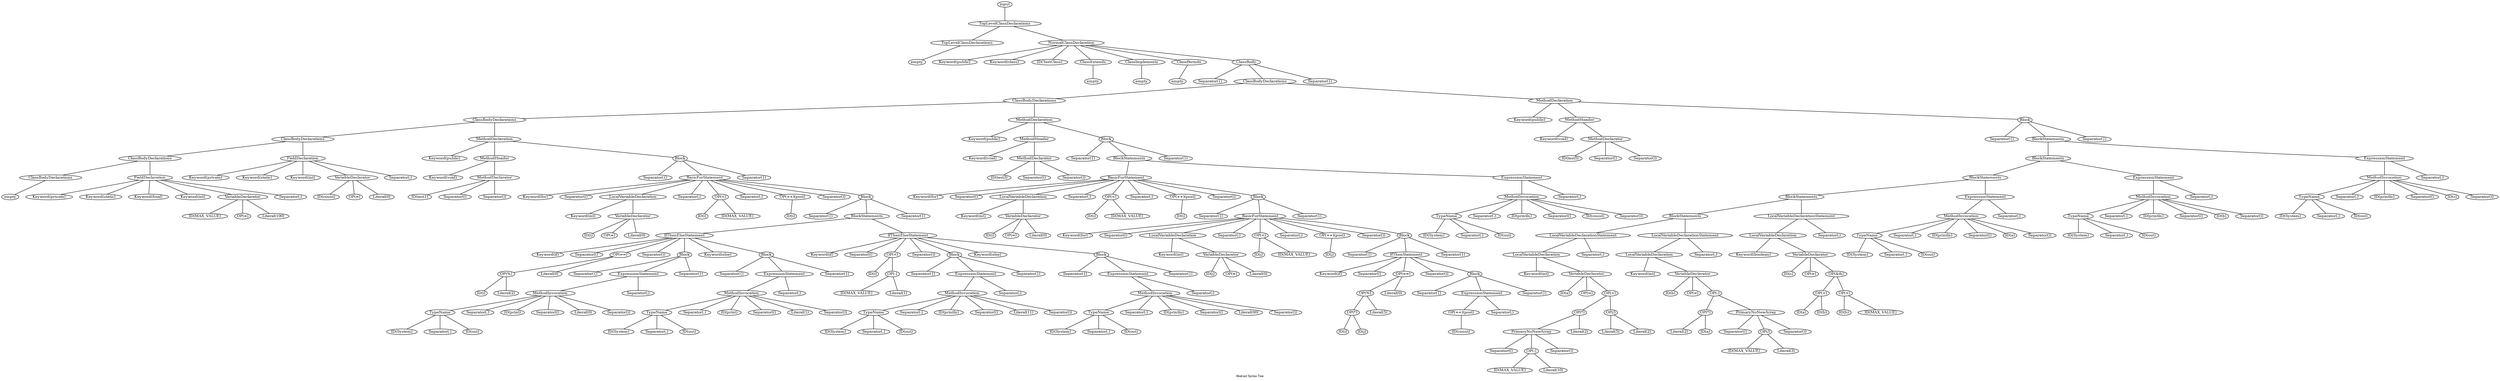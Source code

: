 // dot -Tps out.dot -o out.ps

graph "Abstract Syntax Tree"
{
	fontname="Helvetica,Arial,sans-serif"
	node [fontsize=10, width=".2", height=".2", margin=0]
	edge [fontsize=6]
	graph[fontsize=8];

	label="Abstract Syntax Tree"

	n338 ;
	n338 [label="input"] ;
	n338 -- n337 ;

	n337 ;
	n337 [label="TopLevelClassDeclarations"] ;
	n337 -- n0 ;
	n337 -- n334 ;

	n0 ;
	n0 [label="TopLevelClassDeclarations"] ;
	n0 -- n1 ;

	n334 ;
	n334 [label="NormalClassDeclaration"] ;
	n334 -- n2 ;
	n334 -- n335 ;
	n334 -- n336 ;
	n334 -- n3 ;
	n334 -- n5 ;
	n334 -- n7 ;
	n334 -- n331 ;

	n1 ;
	n1 [label="empty"] ;

	n2 ;
	n2 [label="Keyword(public)"] ;

	n335 ;
	n335 [label="Keyword(class)"] ;

	n336 ;
	n336 [label="ID(TestClass)"] ;

	n3 ;
	n3 [label="ClassExtends"] ;
	n3 -- n4 ;

	n5 ;
	n5 [label="ClassImplements"] ;
	n5 -- n6 ;

	n7 ;
	n7 [label="ClassPermits"] ;
	n7 -- n8 ;

	n331 ;
	n331 [label="ClassBody"] ;
	n331 -- n332 ;
	n331 -- n330 ;
	n331 -- n333 ;

	n4 ;
	n4 [label="empty"] ;

	n6 ;
	n6 [label="empty"] ;

	n8 ;
	n8 [label="empty"] ;

	n332 ;
	n332 [label="Separator({)"] ;

	n330 ;
	n330 [label="ClassBodyDeclarations"] ;
	n330 -- n227 ;
	n330 -- n329 ;

	n333 ;
	n333 [label="Separator(})"] ;

	n227 ;
	n227 [label="ClassBodyDeclarations"] ;
	n227 -- n144 ;
	n227 -- n226 ;

	n329 ;
	n329 [label="MethodDeclaration"] ;
	n329 -- n228 ;
	n329 -- n233 ;
	n329 -- n326 ;

	n144 ;
	n144 [label="ClassBodyDeclarations"] ;
	n144 -- n31 ;
	n144 -- n143 ;

	n226 ;
	n226 [label="MethodDeclaration"] ;
	n226 -- n145 ;
	n226 -- n150 ;
	n226 -- n223 ;

	n228 ;
	n228 [label="Keyword(public)"] ;

	n233 ;
	n233 [label="MethodHeader"] ;
	n233 -- n234 ;
	n233 -- n229 ;

	n326 ;
	n326 [label="Block"] ;
	n326 -- n327 ;
	n326 -- n325 ;
	n326 -- n328 ;

	n31 ;
	n31 [label="ClassBodyDeclarations"] ;
	n31 -- n21 ;
	n31 -- n28 ;

	n143 ;
	n143 [label="MethodDeclaration"] ;
	n143 -- n32 ;
	n143 -- n37 ;
	n143 -- n140 ;

	n145 ;
	n145 [label="Keyword(public)"] ;

	n150 ;
	n150 [label="MethodHeader"] ;
	n150 -- n151 ;
	n150 -- n146 ;

	n223 ;
	n223 [label="Block"] ;
	n223 -- n224 ;
	n223 -- n222 ;
	n223 -- n225 ;

	n234 ;
	n234 [label="Keyword(void)"] ;

	n229 ;
	n229 [label="MethodDeclarator"] ;
	n229 -- n230 ;
	n229 -- n231 ;
	n229 -- n232 ;

	n327 ;
	n327 [label="Separator({)"] ;

	n325 ;
	n325 [label="BlockStatements"] ;
	n325 -- n312 ;
	n325 -- n323 ;

	n328 ;
	n328 [label="Separator(})"] ;

	n21 ;
	n21 [label="ClassBodyDeclarations"] ;
	n21 -- n9 ;
	n21 -- n17 ;

	n28 ;
	n28 [label="FieldDeclaration"] ;
	n28 -- n22 ;
	n28 -- n29 ;
	n28 -- n23 ;
	n28 -- n26 ;
	n28 -- n30 ;

	n32 ;
	n32 [label="Keyword(public)"] ;

	n37 ;
	n37 [label="MethodHeader"] ;
	n37 -- n38 ;
	n37 -- n33 ;

	n140 ;
	n140 [label="Block"] ;
	n140 -- n141 ;
	n140 -- n134 ;
	n140 -- n142 ;

	n151 ;
	n151 [label="Keyword(void)"] ;

	n146 ;
	n146 [label="MethodDeclarator"] ;
	n146 -- n147 ;
	n146 -- n148 ;
	n146 -- n149 ;

	n224 ;
	n224 [label="Separator({)"] ;

	n222 ;
	n222 [label="BlockStatements"] ;
	n222 -- n204 ;
	n222 -- n220 ;

	n225 ;
	n225 [label="Separator(})"] ;

	n230 ;
	n230 [label="ID(test5)"] ;

	n231 ;
	n231 [label="Separator(()"] ;

	n232 ;
	n232 [label="Separator())"] ;

	n312 ;
	n312 [label="BlockStatements"] ;
	n312 -- n299 ;
	n312 -- n310 ;

	n323 ;
	n323 [label="ExpressionStatement"] ;
	n323 -- n318 ;
	n323 -- n324 ;

	n9 ;
	n9 [label="ClassBodyDeclarations"] ;
	n9 -- n10 ;

	n17 ;
	n17 [label="FieldDeclaration"] ;
	n17 -- n11 ;
	n17 -- n18 ;
	n17 -- n19 ;
	n17 -- n12 ;
	n17 -- n15 ;
	n17 -- n20 ;

	n22 ;
	n22 [label="Keyword(private)"] ;

	n29 ;
	n29 [label="Keyword(static)"] ;

	n23 ;
	n23 [label="Keyword(int)"] ;

	n26 ;
	n26 [label="VariableDeclarator"] ;
	n26 -- n24 ;
	n26 -- n27 ;
	n26 -- n25 ;

	n30 ;
	n30 [label="Separator(;)"] ;

	n38 ;
	n38 [label="Keyword(void)"] ;

	n33 ;
	n33 [label="MethodDeclarator"] ;
	n33 -- n34 ;
	n33 -- n35 ;
	n33 -- n36 ;

	n141 ;
	n141 [label="Separator({)"] ;

	n134 ;
	n134 [label="BasicForStatement"] ;
	n134 -- n135 ;
	n134 -- n136 ;
	n134 -- n44 ;
	n134 -- n137 ;
	n134 -- n47 ;
	n134 -- n138 ;
	n134 -- n49 ;
	n134 -- n139 ;
	n134 -- n131 ;

	n142 ;
	n142 [label="Separator(})"] ;

	n147 ;
	n147 [label="ID(test3)"] ;

	n148 ;
	n148 [label="Separator(()"] ;

	n149 ;
	n149 [label="Separator())"] ;

	n204 ;
	n204 [label="BasicForStatement"] ;
	n204 -- n205 ;
	n204 -- n206 ;
	n204 -- n157 ;
	n204 -- n207 ;
	n204 -- n160 ;
	n204 -- n208 ;
	n204 -- n162 ;
	n204 -- n209 ;
	n204 -- n201 ;

	n220 ;
	n220 [label="ExpressionStatement"] ;
	n220 -- n215 ;
	n220 -- n221 ;

	n299 ;
	n299 [label="BlockStatements"] ;
	n299 -- n286 ;
	n299 -- n297 ;

	n310 ;
	n310 [label="ExpressionStatement"] ;
	n310 -- n305 ;
	n310 -- n311 ;

	n318 ;
	n318 [label="MethodInvocation"] ;
	n318 -- n314 ;
	n318 -- n319 ;
	n318 -- n320 ;
	n318 -- n321 ;
	n318 -- n317 ;
	n318 -- n322 ;

	n324 ;
	n324 [label="Separator(;)"] ;

	n10 ;
	n10 [label="empty"] ;

	n11 ;
	n11 [label="Keyword(private)"] ;

	n18 ;
	n18 [label="Keyword(static)"] ;

	n19 ;
	n19 [label="Keyword(final)"] ;

	n12 ;
	n12 [label="Keyword(int)"] ;

	n15 ;
	n15 [label="VariableDeclarator"] ;
	n15 -- n13 ;
	n15 -- n16 ;
	n15 -- n14 ;

	n20 ;
	n20 [label="Separator(;)"] ;

	n24 ;
	n24 [label="ID(count)"] ;

	n27 ;
	n27 [label="OP(=)"] ;

	n25 ;
	n25 [label="Literal(0)"] ;

	n34 ;
	n34 [label="ID(test1)"] ;

	n35 ;
	n35 [label="Separator(()"] ;

	n36 ;
	n36 [label="Separator())"] ;

	n135 ;
	n135 [label="Keyword(for)"] ;

	n136 ;
	n136 [label="Separator(()"] ;

	n44 ;
	n44 [label="LocalVariableDeclaration"] ;
	n44 -- n39 ;
	n44 -- n42 ;

	n137 ;
	n137 [label="Separator(;)"] ;

	n47 ;
	n47 [label="OP(<)"] ;
	n47 -- n45 ;
	n47 -- n46 ;

	n138 ;
	n138 [label="Separator(;)"] ;

	n49 ;
	n49 [label="OP(++)(post)"] ;
	n49 -- n48 ;

	n139 ;
	n139 [label="Separator())"] ;

	n131 ;
	n131 [label="Block"] ;
	n131 -- n132 ;
	n131 -- n130 ;
	n131 -- n133 ;

	n205 ;
	n205 [label="Keyword(for)"] ;

	n206 ;
	n206 [label="Separator(()"] ;

	n157 ;
	n157 [label="LocalVariableDeclaration"] ;
	n157 -- n152 ;
	n157 -- n155 ;

	n207 ;
	n207 [label="Separator(;)"] ;

	n160 ;
	n160 [label="OP(<)"] ;
	n160 -- n158 ;
	n160 -- n159 ;

	n208 ;
	n208 [label="Separator(;)"] ;

	n162 ;
	n162 [label="OP(++)(post)"] ;
	n162 -- n161 ;

	n209 ;
	n209 [label="Separator())"] ;

	n201 ;
	n201 [label="Block"] ;
	n201 -- n202 ;
	n201 -- n195 ;
	n201 -- n203 ;

	n215 ;
	n215 [label="MethodInvocation"] ;
	n215 -- n211 ;
	n215 -- n216 ;
	n215 -- n217 ;
	n215 -- n218 ;
	n215 -- n214 ;
	n215 -- n219 ;

	n221 ;
	n221 [label="Separator(;)"] ;

	n286 ;
	n286 [label="BlockStatements"] ;
	n286 -- n271 ;
	n286 -- n284 ;

	n297 ;
	n297 [label="ExpressionStatement"] ;
	n297 -- n292 ;
	n297 -- n298 ;

	n305 ;
	n305 [label="MethodInvocation"] ;
	n305 -- n301 ;
	n305 -- n306 ;
	n305 -- n307 ;
	n305 -- n308 ;
	n305 -- n304 ;
	n305 -- n309 ;

	n311 ;
	n311 [label="Separator(;)"] ;

	n314 ;
	n314 [label="TypeName"] ;
	n314 -- n313 ;
	n314 -- n315 ;
	n314 -- n316 ;

	n319 ;
	n319 [label="Separator(.)"] ;

	n320 ;
	n320 [label="ID(println)"] ;

	n321 ;
	n321 [label="Separator(()"] ;

	n317 ;
	n317 [label="ID(c)"] ;

	n322 ;
	n322 [label="Separator())"] ;

	n13 ;
	n13 [label="ID(MAX_VALUE)"] ;

	n16 ;
	n16 [label="OP(=)"] ;

	n14 ;
	n14 [label="Literal(100)"] ;

	n39 ;
	n39 [label="Keyword(int)"] ;

	n42 ;
	n42 [label="VariableDeclarator"] ;
	n42 -- n40 ;
	n42 -- n43 ;
	n42 -- n41 ;

	n45 ;
	n45 [label="ID(i)"] ;

	n46 ;
	n46 [label="ID(MAX_VALUE)"] ;

	n48 ;
	n48 [label="ID(i)"] ;

	n132 ;
	n132 [label="Separator({)"] ;

	n130 ;
	n130 [label="BlockStatements"] ;
	n130 -- n85 ;
	n130 -- n125 ;

	n133 ;
	n133 [label="Separator(})"] ;

	n152 ;
	n152 [label="Keyword(int)"] ;

	n155 ;
	n155 [label="VariableDeclarator"] ;
	n155 -- n153 ;
	n155 -- n156 ;
	n155 -- n154 ;

	n158 ;
	n158 [label="ID(i)"] ;

	n159 ;
	n159 [label="ID(MAX_VALUE)"] ;

	n161 ;
	n161 [label="ID(i)"] ;

	n202 ;
	n202 [label="Separator({)"] ;

	n195 ;
	n195 [label="BasicForStatement"] ;
	n195 -- n196 ;
	n195 -- n197 ;
	n195 -- n168 ;
	n195 -- n198 ;
	n195 -- n171 ;
	n195 -- n199 ;
	n195 -- n173 ;
	n195 -- n200 ;
	n195 -- n192 ;

	n203 ;
	n203 [label="Separator(})"] ;

	n211 ;
	n211 [label="TypeName"] ;
	n211 -- n210 ;
	n211 -- n212 ;
	n211 -- n213 ;

	n216 ;
	n216 [label="Separator(.)"] ;

	n217 ;
	n217 [label="ID(println)"] ;

	n218 ;
	n218 [label="Separator(()"] ;

	n214 ;
	n214 [label="ID(count)"] ;

	n219 ;
	n219 [label="Separator())"] ;

	n271 ;
	n271 [label="BlockStatements"] ;
	n271 -- n252 ;
	n271 -- n269 ;

	n284 ;
	n284 [label="LocalVariableDeclarationStatement"] ;
	n284 -- n283 ;
	n284 -- n285 ;

	n292 ;
	n292 [label="MethodInvocation"] ;
	n292 -- n288 ;
	n292 -- n293 ;
	n292 -- n294 ;
	n292 -- n295 ;
	n292 -- n291 ;
	n292 -- n296 ;

	n298 ;
	n298 [label="Separator(;)"] ;

	n301 ;
	n301 [label="TypeName"] ;
	n301 -- n300 ;
	n301 -- n302 ;
	n301 -- n303 ;

	n306 ;
	n306 [label="Separator(.)"] ;

	n307 ;
	n307 [label="ID(println)"] ;

	n308 ;
	n308 [label="Separator(()"] ;

	n304 ;
	n304 [label="ID(b)"] ;

	n309 ;
	n309 [label="Separator())"] ;

	n313 ;
	n313 [label="ID(System)"] ;

	n315 ;
	n315 [label="Separator(.)"] ;

	n316 ;
	n316 [label="ID(out)"] ;

	n40 ;
	n40 [label="ID(i)"] ;

	n43 ;
	n43 [label="OP(=)"] ;

	n41 ;
	n41 [label="Literal(0)"] ;

	n85 ;
	n85 [label="IfThenElseStatement"] ;
	n85 -- n86 ;
	n85 -- n87 ;
	n85 -- n54 ;
	n85 -- n88 ;
	n85 -- n67 ;
	n85 -- n89 ;
	n85 -- n82 ;

	n125 ;
	n125 [label="IfThenElseStatement"] ;
	n125 -- n126 ;
	n125 -- n127 ;
	n125 -- n94 ;
	n125 -- n128 ;
	n125 -- n107 ;
	n125 -- n129 ;
	n125 -- n122 ;

	n153 ;
	n153 [label="ID(i)"] ;

	n156 ;
	n156 [label="OP(=)"] ;

	n154 ;
	n154 [label="Literal(0)"] ;

	n196 ;
	n196 [label="Keyword(for)"] ;

	n197 ;
	n197 [label="Separator(()"] ;

	n168 ;
	n168 [label="LocalVariableDeclaration"] ;
	n168 -- n163 ;
	n168 -- n166 ;

	n198 ;
	n198 [label="Separator(;)"] ;

	n171 ;
	n171 [label="OP(<)"] ;
	n171 -- n169 ;
	n171 -- n170 ;

	n199 ;
	n199 [label="Separator(;)"] ;

	n173 ;
	n173 [label="OP(++)(post)"] ;
	n173 -- n172 ;

	n200 ;
	n200 [label="Separator())"] ;

	n192 ;
	n192 [label="Block"] ;
	n192 -- n193 ;
	n192 -- n188 ;
	n192 -- n194 ;

	n210 ;
	n210 [label="ID(System)"] ;

	n212 ;
	n212 [label="Separator(.)"] ;

	n213 ;
	n213 [label="ID(out)"] ;

	n252 ;
	n252 [label="LocalVariableDeclarationStatement"] ;
	n252 -- n251 ;
	n252 -- n253 ;

	n269 ;
	n269 [label="LocalVariableDeclarationStatement"] ;
	n269 -- n268 ;
	n269 -- n270 ;

	n283 ;
	n283 [label="LocalVariableDeclaration"] ;
	n283 -- n272 ;
	n283 -- n281 ;

	n285 ;
	n285 [label="Separator(;)"] ;

	n288 ;
	n288 [label="TypeName"] ;
	n288 -- n287 ;
	n288 -- n289 ;
	n288 -- n290 ;

	n293 ;
	n293 [label="Separator(.)"] ;

	n294 ;
	n294 [label="ID(println)"] ;

	n295 ;
	n295 [label="Separator(()"] ;

	n291 ;
	n291 [label="ID(a)"] ;

	n296 ;
	n296 [label="Separator())"] ;

	n300 ;
	n300 [label="ID(System)"] ;

	n302 ;
	n302 [label="Separator(.)"] ;

	n303 ;
	n303 [label="ID(out)"] ;

	n86 ;
	n86 [label="Keyword(if)"] ;

	n87 ;
	n87 [label="Separator(()"] ;

	n54 ;
	n54 [label="OP(==)"] ;
	n54 -- n52 ;
	n54 -- n53 ;

	n88 ;
	n88 [label="Separator())"] ;

	n67 ;
	n67 [label="Block"] ;
	n67 -- n68 ;
	n67 -- n65 ;
	n67 -- n69 ;

	n89 ;
	n89 [label="Keyword(else)"] ;

	n82 ;
	n82 [label="Block"] ;
	n82 -- n83 ;
	n82 -- n80 ;
	n82 -- n84 ;

	n126 ;
	n126 [label="Keyword(if)"] ;

	n127 ;
	n127 [label="Separator(()"] ;

	n94 ;
	n94 [label="OP(<)"] ;
	n94 -- n90 ;
	n94 -- n93 ;

	n128 ;
	n128 [label="Separator())"] ;

	n107 ;
	n107 [label="Block"] ;
	n107 -- n108 ;
	n107 -- n105 ;
	n107 -- n109 ;

	n129 ;
	n129 [label="Keyword(else)"] ;

	n122 ;
	n122 [label="Block"] ;
	n122 -- n123 ;
	n122 -- n120 ;
	n122 -- n124 ;

	n163 ;
	n163 [label="Keyword(int)"] ;

	n166 ;
	n166 [label="VariableDeclarator"] ;
	n166 -- n164 ;
	n166 -- n167 ;
	n166 -- n165 ;

	n169 ;
	n169 [label="ID(j)"] ;

	n170 ;
	n170 [label="ID(MAX_VALUE)"] ;

	n172 ;
	n172 [label="ID(j)"] ;

	n193 ;
	n193 [label="Separator({)"] ;

	n188 ;
	n188 [label="IfThenStatement"] ;
	n188 -- n189 ;
	n188 -- n190 ;
	n188 -- n180 ;
	n188 -- n191 ;
	n188 -- n185 ;

	n194 ;
	n194 [label="Separator(})"] ;

	n251 ;
	n251 [label="LocalVariableDeclaration"] ;
	n251 -- n235 ;
	n251 -- n249 ;

	n253 ;
	n253 [label="Separator(;)"] ;

	n268 ;
	n268 [label="LocalVariableDeclaration"] ;
	n268 -- n254 ;
	n268 -- n266 ;

	n270 ;
	n270 [label="Separator(;)"] ;

	n272 ;
	n272 [label="Keyword(boolean)"] ;

	n281 ;
	n281 [label="VariableDeclarator"] ;
	n281 -- n273 ;
	n281 -- n282 ;
	n281 -- n280 ;

	n287 ;
	n287 [label="ID(System)"] ;

	n289 ;
	n289 [label="Separator(.)"] ;

	n290 ;
	n290 [label="ID(out)"] ;

	n52 ;
	n52 [label="OP(%)"] ;
	n52 -- n50 ;
	n52 -- n51 ;

	n53 ;
	n53 [label="Literal(0)"] ;

	n68 ;
	n68 [label="Separator({)"] ;

	n65 ;
	n65 [label="ExpressionStatement"] ;
	n65 -- n60 ;
	n65 -- n66 ;

	n69 ;
	n69 [label="Separator(})"] ;

	n83 ;
	n83 [label="Separator({)"] ;

	n80 ;
	n80 [label="ExpressionStatement"] ;
	n80 -- n75 ;
	n80 -- n81 ;

	n84 ;
	n84 [label="Separator(})"] ;

	n90 ;
	n90 [label="ID(i)"] ;

	n93 ;
	n93 [label="OP(-)"] ;
	n93 -- n91 ;
	n93 -- n92 ;

	n108 ;
	n108 [label="Separator({)"] ;

	n105 ;
	n105 [label="ExpressionStatement"] ;
	n105 -- n100 ;
	n105 -- n106 ;

	n109 ;
	n109 [label="Separator(})"] ;

	n123 ;
	n123 [label="Separator({)"] ;

	n120 ;
	n120 [label="ExpressionStatement"] ;
	n120 -- n115 ;
	n120 -- n121 ;

	n124 ;
	n124 [label="Separator(})"] ;

	n164 ;
	n164 [label="ID(j)"] ;

	n167 ;
	n167 [label="OP(=)"] ;

	n165 ;
	n165 [label="Literal(0)"] ;

	n189 ;
	n189 [label="Keyword(if)"] ;

	n190 ;
	n190 [label="Separator(()"] ;

	n180 ;
	n180 [label="OP(==)"] ;
	n180 -- n178 ;
	n180 -- n179 ;

	n191 ;
	n191 [label="Separator())"] ;

	n185 ;
	n185 [label="Block"] ;
	n185 -- n186 ;
	n185 -- n183 ;
	n185 -- n187 ;

	n235 ;
	n235 [label="Keyword(int)"] ;

	n249 ;
	n249 [label="VariableDeclarator"] ;
	n249 -- n236 ;
	n249 -- n250 ;
	n249 -- n248 ;

	n254 ;
	n254 [label="Keyword(int)"] ;

	n266 ;
	n266 [label="VariableDeclarator"] ;
	n266 -- n255 ;
	n266 -- n267 ;
	n266 -- n265 ;

	n273 ;
	n273 [label="ID(c)"] ;

	n282 ;
	n282 [label="OP(=)"] ;

	n280 ;
	n280 [label="OP(&&)"] ;
	n280 -- n276 ;
	n280 -- n279 ;

	n50 ;
	n50 [label="ID(i)"] ;

	n51 ;
	n51 [label="Literal(2)"] ;

	n60 ;
	n60 [label="MethodInvocation"] ;
	n60 -- n56 ;
	n60 -- n61 ;
	n60 -- n62 ;
	n60 -- n63 ;
	n60 -- n59 ;
	n60 -- n64 ;

	n66 ;
	n66 [label="Separator(;)"] ;

	n75 ;
	n75 [label="MethodInvocation"] ;
	n75 -- n71 ;
	n75 -- n76 ;
	n75 -- n77 ;
	n75 -- n78 ;
	n75 -- n74 ;
	n75 -- n79 ;

	n81 ;
	n81 [label="Separator(;)"] ;

	n91 ;
	n91 [label="ID(MAX_VALUE)"] ;

	n92 ;
	n92 [label="Literal(1)"] ;

	n100 ;
	n100 [label="MethodInvocation"] ;
	n100 -- n96 ;
	n100 -- n101 ;
	n100 -- n102 ;
	n100 -- n103 ;
	n100 -- n99 ;
	n100 -- n104 ;

	n106 ;
	n106 [label="Separator(;)"] ;

	n115 ;
	n115 [label="MethodInvocation"] ;
	n115 -- n111 ;
	n115 -- n116 ;
	n115 -- n117 ;
	n115 -- n118 ;
	n115 -- n114 ;
	n115 -- n119 ;

	n121 ;
	n121 [label="Separator(;)"] ;

	n178 ;
	n178 [label="OP(%)"] ;
	n178 -- n176 ;
	n178 -- n177 ;

	n179 ;
	n179 [label="Literal(0)"] ;

	n186 ;
	n186 [label="Separator({)"] ;

	n183 ;
	n183 [label="ExpressionStatement"] ;
	n183 -- n182 ;
	n183 -- n184 ;

	n187 ;
	n187 [label="Separator(})"] ;

	n236 ;
	n236 [label="ID(a)"] ;

	n250 ;
	n250 [label="OP(=)"] ;

	n248 ;
	n248 [label="OP(+)"] ;
	n248 -- n244 ;
	n248 -- n247 ;

	n255 ;
	n255 [label="ID(b)"] ;

	n267 ;
	n267 [label="OP(=)"] ;

	n265 ;
	n265 [label="OP(-)"] ;
	n265 -- n258 ;
	n265 -- n262 ;

	n276 ;
	n276 [label="OP(>)"] ;
	n276 -- n274 ;
	n276 -- n275 ;

	n279 ;
	n279 [label="OP(<)"] ;
	n279 -- n277 ;
	n279 -- n278 ;

	n56 ;
	n56 [label="TypeName"] ;
	n56 -- n55 ;
	n56 -- n57 ;
	n56 -- n58 ;

	n61 ;
	n61 [label="Separator(.)"] ;

	n62 ;
	n62 [label="ID(print)"] ;

	n63 ;
	n63 [label="Separator(()"] ;

	n59 ;
	n59 [label="Literal(0)"] ;

	n64 ;
	n64 [label="Separator())"] ;

	n71 ;
	n71 [label="TypeName"] ;
	n71 -- n70 ;
	n71 -- n72 ;
	n71 -- n73 ;

	n76 ;
	n76 [label="Separator(.)"] ;

	n77 ;
	n77 [label="ID(print)"] ;

	n78 ;
	n78 [label="Separator(()"] ;

	n74 ;
	n74 [label="Literal(1)"] ;

	n79 ;
	n79 [label="Separator())"] ;

	n96 ;
	n96 [label="TypeName"] ;
	n96 -- n95 ;
	n96 -- n97 ;
	n96 -- n98 ;

	n101 ;
	n101 [label="Separator(.)"] ;

	n102 ;
	n102 [label="ID(println)"] ;

	n103 ;
	n103 [label="Separator(()"] ;

	n99 ;
	n99 [label="Literal(11)"] ;

	n104 ;
	n104 [label="Separator())"] ;

	n111 ;
	n111 [label="TypeName"] ;
	n111 -- n110 ;
	n111 -- n112 ;
	n111 -- n113 ;

	n116 ;
	n116 [label="Separator(.)"] ;

	n117 ;
	n117 [label="ID(println)"] ;

	n118 ;
	n118 [label="Separator(()"] ;

	n114 ;
	n114 [label="Literal(00)"] ;

	n119 ;
	n119 [label="Separator())"] ;

	n176 ;
	n176 [label="OP(*)"] ;
	n176 -- n174 ;
	n176 -- n175 ;

	n177 ;
	n177 [label="Literal(5)"] ;

	n182 ;
	n182 [label="OP(++)(post)"] ;
	n182 -- n181 ;

	n184 ;
	n184 [label="Separator(;)"] ;

	n244 ;
	n244 [label="OP(*)"] ;
	n244 -- n240 ;
	n244 -- n243 ;

	n247 ;
	n247 [label="OP(/)"] ;
	n247 -- n245 ;
	n247 -- n246 ;

	n258 ;
	n258 [label="OP(*)"] ;
	n258 -- n256 ;
	n258 -- n257 ;

	n262 ;
	n262 [label="PrimaryNoNewArray"] ;
	n262 -- n263 ;
	n262 -- n261 ;
	n262 -- n264 ;

	n274 ;
	n274 [label="ID(a)"] ;

	n275 ;
	n275 [label="ID(b)"] ;

	n277 ;
	n277 [label="ID(b)"] ;

	n278 ;
	n278 [label="ID(MAX_VALUE)"] ;

	n55 ;
	n55 [label="ID(System)"] ;

	n57 ;
	n57 [label="Separator(.)"] ;

	n58 ;
	n58 [label="ID(out)"] ;

	n70 ;
	n70 [label="ID(System)"] ;

	n72 ;
	n72 [label="Separator(.)"] ;

	n73 ;
	n73 [label="ID(out)"] ;

	n95 ;
	n95 [label="ID(System)"] ;

	n97 ;
	n97 [label="Separator(.)"] ;

	n98 ;
	n98 [label="ID(out)"] ;

	n110 ;
	n110 [label="ID(System)"] ;

	n112 ;
	n112 [label="Separator(.)"] ;

	n113 ;
	n113 [label="ID(out)"] ;

	n174 ;
	n174 [label="ID(i)"] ;

	n175 ;
	n175 [label="ID(j)"] ;

	n181 ;
	n181 [label="ID(count)"] ;

	n240 ;
	n240 [label="PrimaryNoNewArray"] ;
	n240 -- n241 ;
	n240 -- n239 ;
	n240 -- n242 ;

	n243 ;
	n243 [label="Literal(2)"] ;

	n245 ;
	n245 [label="Literal(5)"] ;

	n246 ;
	n246 [label="Literal(2)"] ;

	n256 ;
	n256 [label="Literal(2)"] ;

	n257 ;
	n257 [label="ID(a)"] ;

	n263 ;
	n263 [label="Separator(()"] ;

	n261 ;
	n261 [label="OP(/)"] ;
	n261 -- n259 ;
	n261 -- n260 ;

	n264 ;
	n264 [label="Separator())"] ;

	n241 ;
	n241 [label="Separator(()"] ;

	n239 ;
	n239 [label="OP(-)"] ;
	n239 -- n237 ;
	n239 -- n238 ;

	n242 ;
	n242 [label="Separator())"] ;

	n259 ;
	n259 [label="ID(MAX_VALUE)"] ;

	n260 ;
	n260 [label="Literal(3)"] ;

	n237 ;
	n237 [label="ID(MAX_VALUE)"] ;

	n238 ;
	n238 [label="Literal(10)"] ;

}
